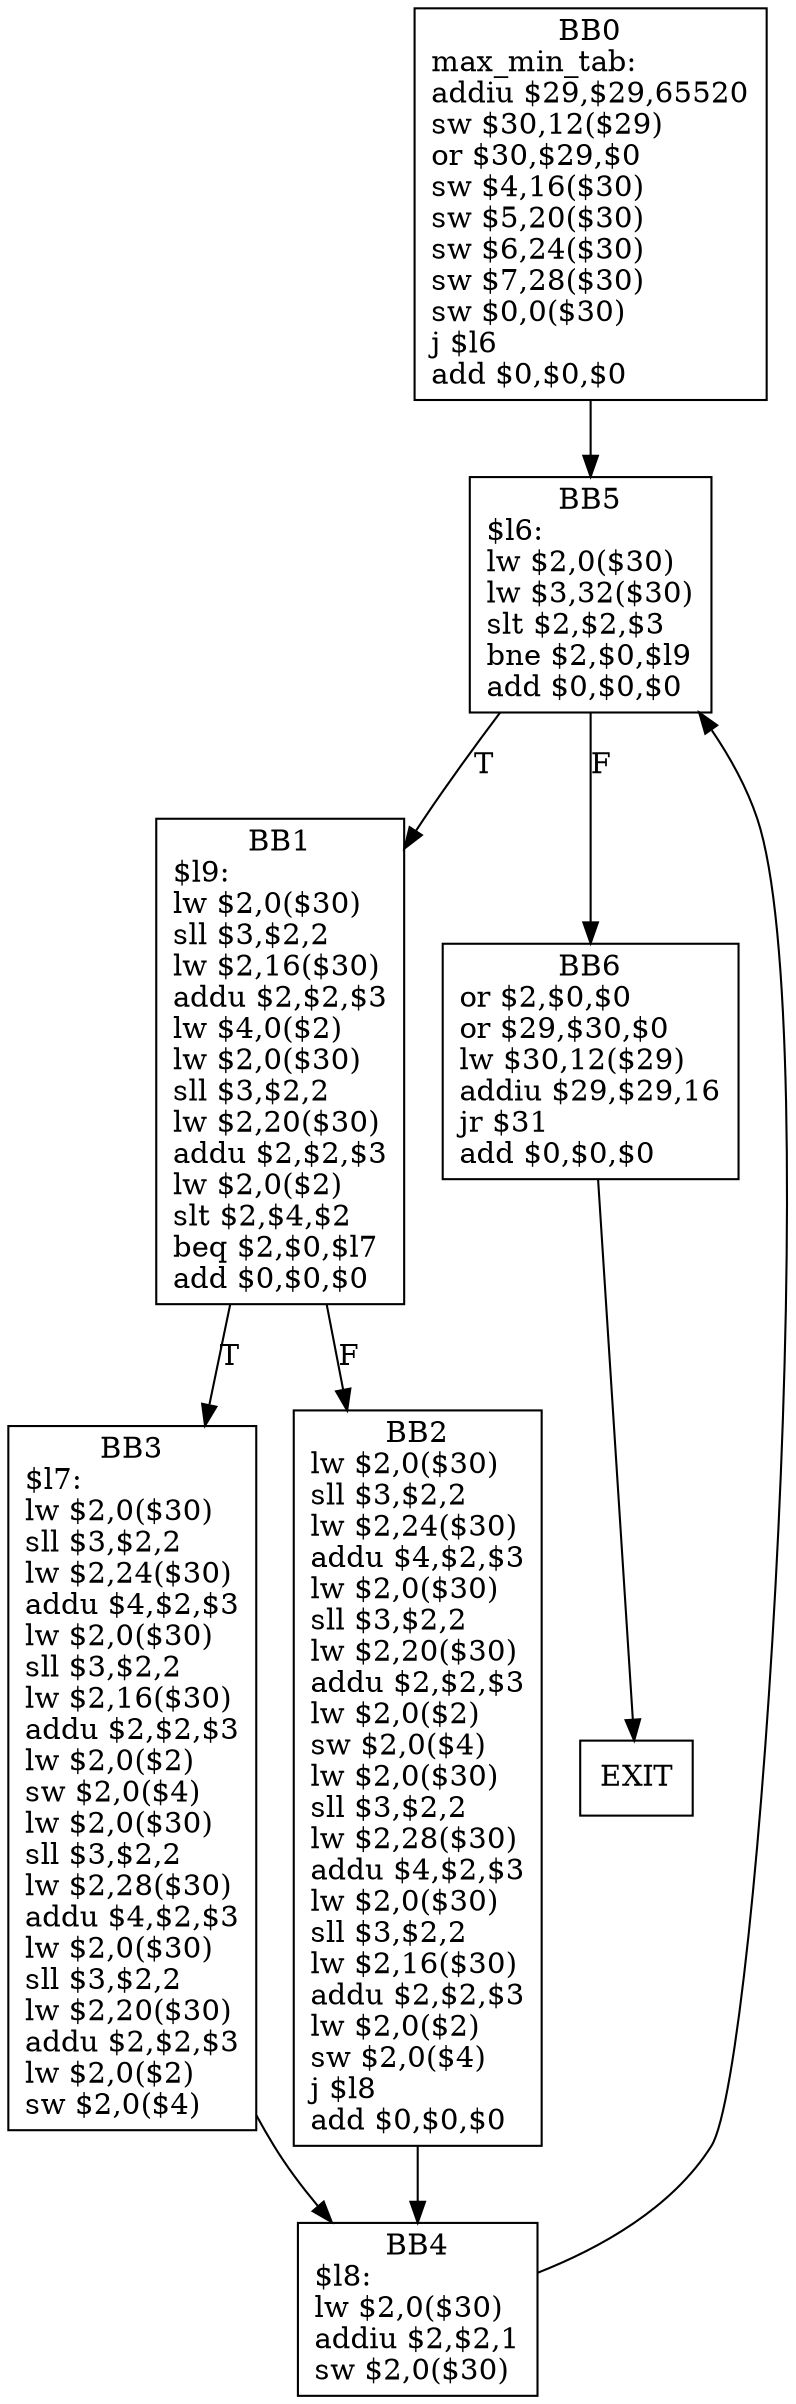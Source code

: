 digraph G1 {
node [shape = box];
BB0 [label = "BB0\nmax_min_tab:\laddiu $29,$29,65520\lsw $30,12($29)\lor $30,$29,$0\lsw $4,16($30)\lsw $5,20($30)\lsw $6,24($30)\lsw $7,28($30)\lsw $0,0($30)\lj $l6\ladd $0,$0,$0\l"] ;
BB0 -> BB5 [style = filled, label = ""];
BB5 [label = "BB5\n$l6:\llw $2,0($30)\llw $3,32($30)\lslt $2,$2,$3\lbne $2,$0,$l9\ladd $0,$0,$0\l"] ;
BB5 -> BB1 [style = filled, label = "T"];
BB5 -> BB6[style = filled, label = "F"];
BB1 [label = "BB1\n$l9:\llw $2,0($30)\lsll $3,$2,2\llw $2,16($30)\laddu $2,$2,$3\llw $4,0($2)\llw $2,0($30)\lsll $3,$2,2\llw $2,20($30)\laddu $2,$2,$3\llw $2,0($2)\lslt $2,$4,$2\lbeq $2,$0,$l7\ladd $0,$0,$0\l"] ;
BB1 -> BB3 [style = filled, label = "T"];
BB1 -> BB2[style = filled, label = "F"];
BB3 [label = "BB3\n$l7:\llw $2,0($30)\lsll $3,$2,2\llw $2,24($30)\laddu $4,$2,$3\llw $2,0($30)\lsll $3,$2,2\llw $2,16($30)\laddu $2,$2,$3\llw $2,0($2)\lsw $2,0($4)\llw $2,0($30)\lsll $3,$2,2\llw $2,28($30)\laddu $4,$2,$3\llw $2,0($30)\lsll $3,$2,2\llw $2,20($30)\laddu $2,$2,$3\llw $2,0($2)\lsw $2,0($4)\l"] ;
BB3 -> BB4 [style = filled, label = ""];
BB4 [label = "BB4\n$l8:\llw $2,0($30)\laddiu $2,$2,1\lsw $2,0($30)\l"] ;
BB4 -> BB5 [style = filled, label = ""];
BB2 [label = "BB2\nlw $2,0($30)\lsll $3,$2,2\llw $2,24($30)\laddu $4,$2,$3\llw $2,0($30)\lsll $3,$2,2\llw $2,20($30)\laddu $2,$2,$3\llw $2,0($2)\lsw $2,0($4)\llw $2,0($30)\lsll $3,$2,2\llw $2,28($30)\laddu $4,$2,$3\llw $2,0($30)\lsll $3,$2,2\llw $2,16($30)\laddu $2,$2,$3\llw $2,0($2)\lsw $2,0($4)\lj $l8\ladd $0,$0,$0\l"] ;
BB2 -> BB4 [style = filled, label = ""];
BB6 [label = "BB6\nor $2,$0,$0\lor $29,$30,$0\llw $30,12($29)\laddiu $29,$29,16\ljr $31\ladd $0,$0,$0\l"] ;
BB6 -> EXIT  [style = filled, label = ""];
}
